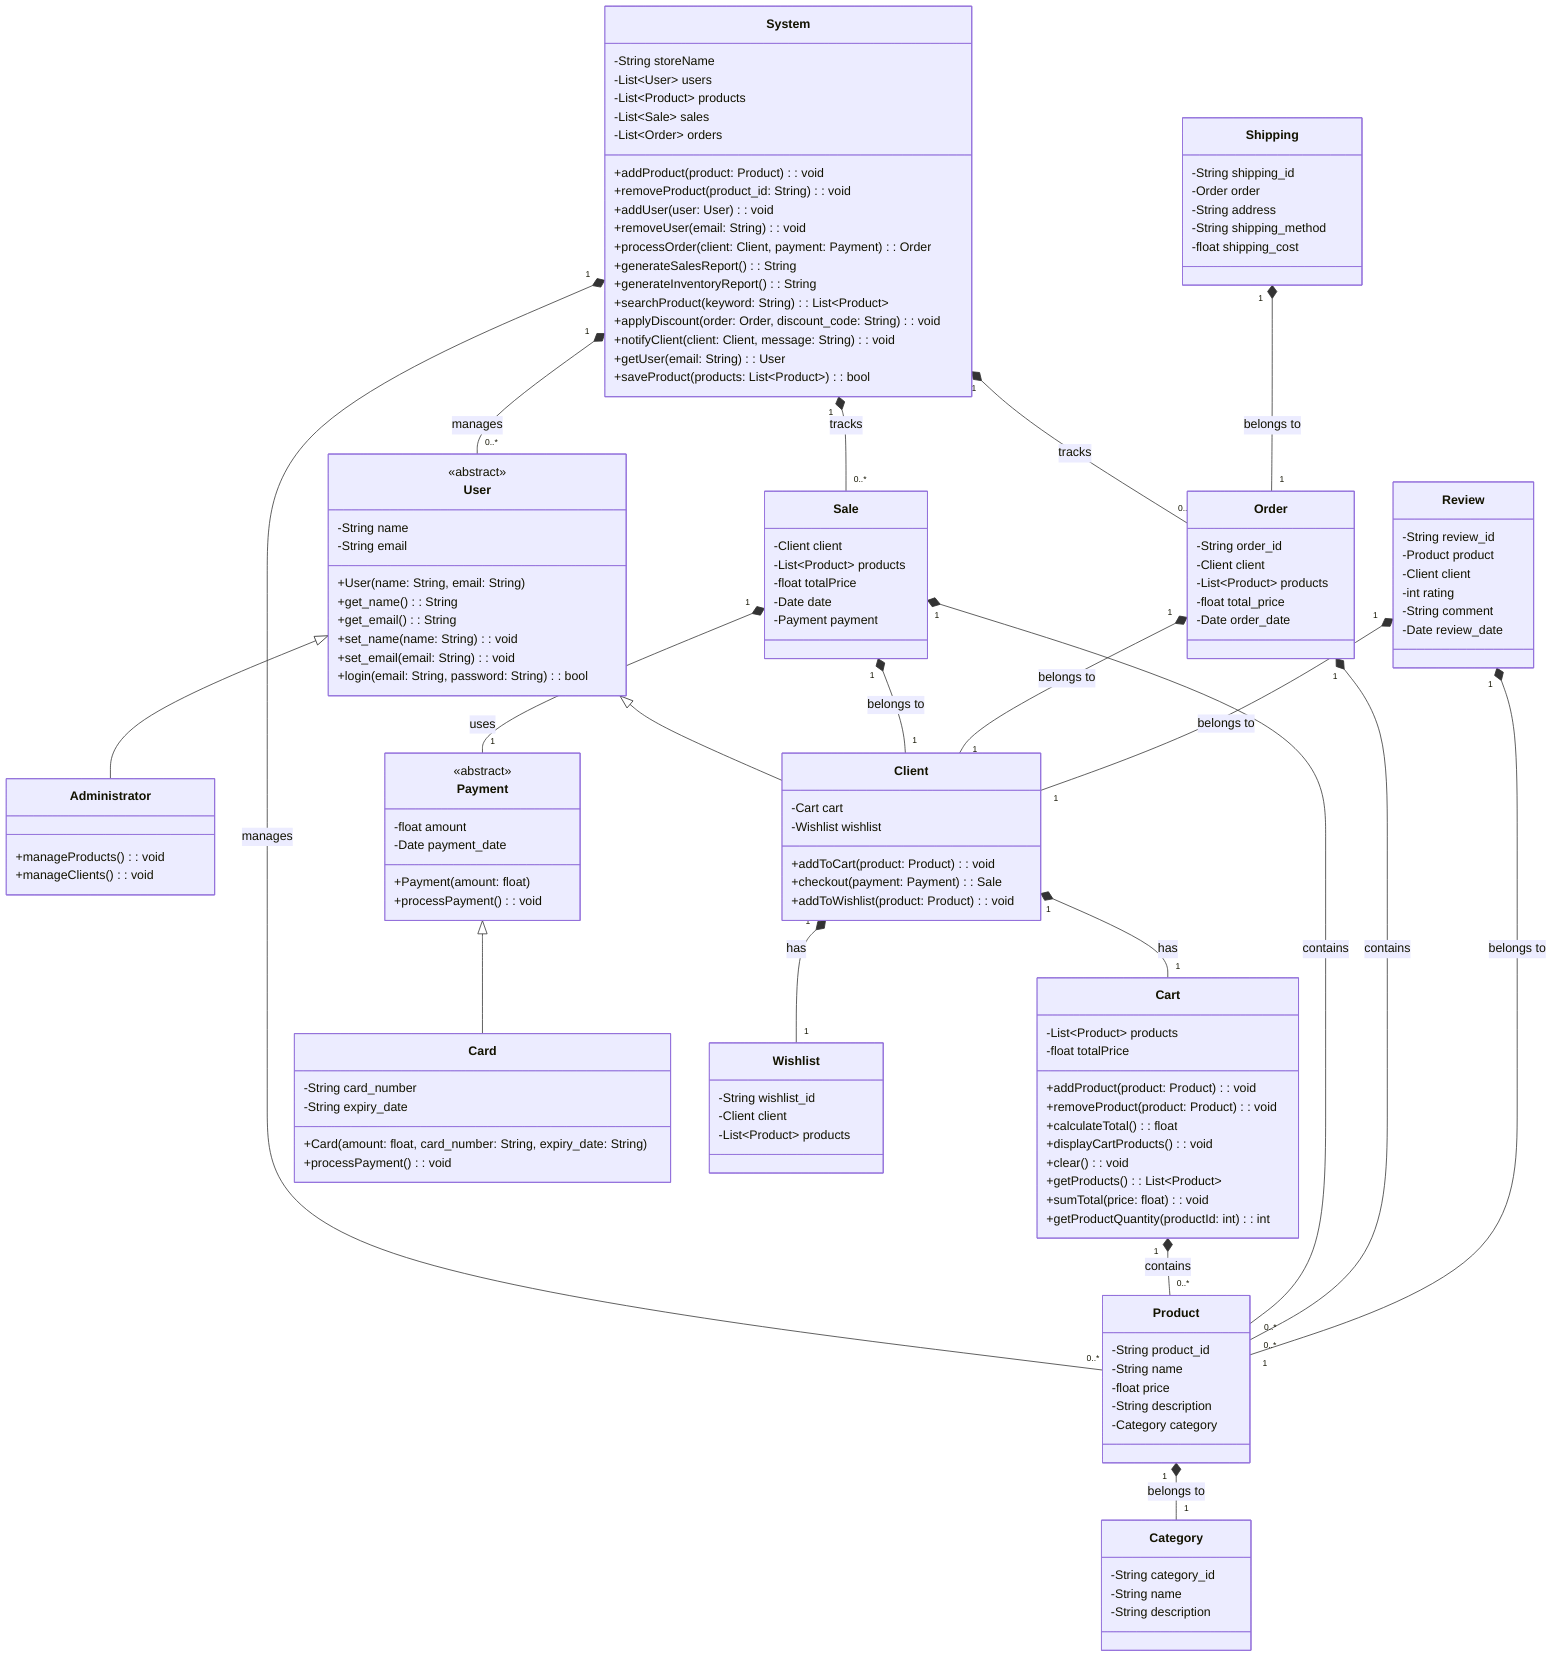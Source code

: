 classDiagram

class System {
-String storeName
-List~User~ users
-List~Product~ products
-List~Sale~ sales
-List~Order~ orders
+addProduct(product: Product): void
+removeProduct(product_id: String): void
+addUser(user: User): void
+removeUser(email: String): void
+processOrder(client: Client, payment: Payment): Order
+generateSalesReport(): String
+generateInventoryReport(): String
+searchProduct(keyword: String): List~Product~
+applyDiscount(order: Order, discount_code: String): void
+notifyClient(client: Client, message: String): void
+getUser(email: String): User
+saveProduct(products: List~Product~): bool
}

class User {
    <<abstract>>
    -String name
    -String email
    +User(name: String, email: String)
    +get_name(): String
    +get_email(): String
    +set_name(name: String): void
    +set_email(email: String): void
    +login(email: String, password: String): bool
}

class Administrator {
    +manageProducts(): void
    +manageClients(): void
}

class Client {
    -Cart cart
    -Wishlist wishlist
    +addToCart(product: Product): void
    +checkout(payment: Payment): Sale
    +addToWishlist(product: Product): void
}

class Product {
    -String product_id
    -String name
    -float price
    -String description
    -Category category
}

class Cart {
    -List~Product~ products
    -float totalPrice
    +addProduct(product: Product): void
    +removeProduct(product: Product): void
    +calculateTotal(): float
    +displayCartProducts(): void
    +clear(): void
    +getProducts(): List~Product~
    +sumTotal(price: float): void
    +getProductQuantity(productId: int): int
}

class Sale {
    -Client client
    -List~Product~ products
    -float totalPrice
    -Date date
    -Payment payment
}

class Payment {
    <<abstract>>
    -float amount
    -Date payment_date
    +Payment(amount: float)
    +processPayment(): void
}

class Card {
    -String card_number
    -String expiry_date
    +Card(amount: float, card_number: String, expiry_date: String)
    +processPayment(): void
}

class Category {
    -String category_id
    -String name
    -String description
}

class Order {
    -String order_id
    -Client client
    -List~Product~ products
    -float total_price
    -Date order_date
}

class Shipping {
    -String shipping_id
    -Order order
    -String address
    -String shipping_method
    -float shipping_cost
}

class Review {
    -String review_id
    -Product product
    -Client client
    -int rating
    -String comment
    -Date review_date
}

class Wishlist {
    -String wishlist_id
    -Client client
    -List~Product~ products
}

User <|-- Administrator
User <|-- Client
Payment <|-- Card

System "1" *-- "0..*" User : manages
System "1" *-- "0..*" Product : manages
System "1" *-- "0..*" Sale : tracks
System "1" *-- "0..*" Order : tracks
Client "1" *-- "1" Cart : has
Client "1" *-- "1" Wishlist : has
Cart "1" *-- "0..*" Product : contains
Sale "1" *-- "1" Client : belongs to
Sale "1" *-- "0..*" Product : contains
Sale "1" *-- "1" Payment : uses
Product "1" *-- "1" Category : belongs to
Order "1" *-- "1" Client : belongs to
Order "1" *-- "0..*" Product : contains
Shipping "1" *-- "1" Order : belongs to
Review "1" *-- "1" Product : belongs to
Review "1" *-- "1" Client : belongs to